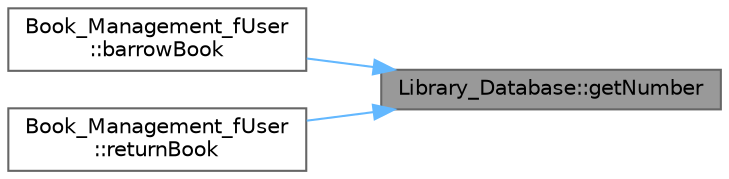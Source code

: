 digraph "Library_Database::getNumber"
{
 // INTERACTIVE_SVG=YES
 // LATEX_PDF_SIZE
  bgcolor="transparent";
  edge [fontname=Helvetica,fontsize=10,labelfontname=Helvetica,labelfontsize=10];
  node [fontname=Helvetica,fontsize=10,shape=box,height=0.2,width=0.4];
  rankdir="RL";
  Node1 [id="Node000001",label="Library_Database::getNumber",height=0.2,width=0.4,color="gray40", fillcolor="grey60", style="filled", fontcolor="black",tooltip="Retrieves the number of available copies."];
  Node1 -> Node2 [id="edge1_Node000001_Node000002",dir="back",color="steelblue1",style="solid",tooltip=" "];
  Node2 [id="Node000002",label="Book_Management_fUser\l::barrowBook",height=0.2,width=0.4,color="grey40", fillcolor="white", style="filled",URL="$class_book___management__f_user.html#a626a0b93e5d40ebf092b4965f81ce43b",tooltip="Borrows a book from the library."];
  Node1 -> Node3 [id="edge2_Node000001_Node000003",dir="back",color="steelblue1",style="solid",tooltip=" "];
  Node3 [id="Node000003",label="Book_Management_fUser\l::returnBook",height=0.2,width=0.4,color="grey40", fillcolor="white", style="filled",URL="$class_book___management__f_user.html#ae4fc75f93bbf4ed6f7e4b12d9a16664b",tooltip="Returns a borrowed book to the library."];
}
